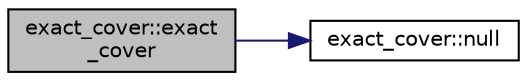 digraph "exact_cover::exact_cover"
{
  edge [fontname="Helvetica",fontsize="10",labelfontname="Helvetica",labelfontsize="10"];
  node [fontname="Helvetica",fontsize="10",shape=record];
  rankdir="LR";
  Node0 [label="exact_cover::exact\l_cover",height=0.2,width=0.4,color="black", fillcolor="grey75", style="filled", fontcolor="black"];
  Node0 -> Node1 [color="midnightblue",fontsize="10",style="solid",fontname="Helvetica"];
  Node1 [label="exact_cover::null",height=0.2,width=0.4,color="black", fillcolor="white", style="filled",URL="$df/d94/classexact__cover.html#a88180f7d6fc5c4ac81b9b60f381dd39f"];
}

